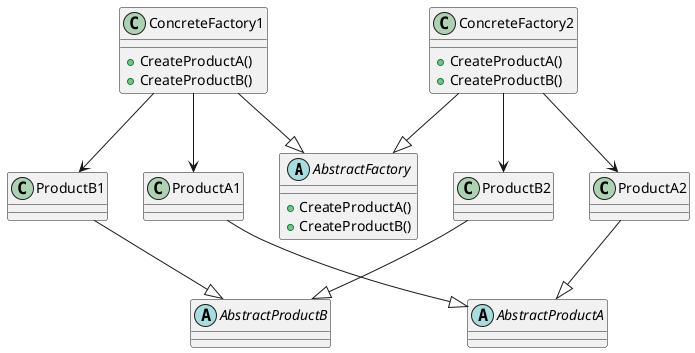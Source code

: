 @startuml
abstract class AbstractFactory{
    +CreateProductA()
    +CreateProductB()
}

class ConcreteFactory1{
    +CreateProductA()
    +CreateProductB()
}

class ConcreteFactory2{
    +CreateProductA()
    +CreateProductB()
}

ConcreteFactory1 --|> AbstractFactory
ConcreteFactory2 --|> AbstractFactory

Abstract class AbstractProductA
Abstract class AbstractProductB

class ProductA1
class ProductA2
class ProductB1
class ProductB2

ProductA1 --|> AbstractProductA
ProductA2 --|> AbstractProductA

ProductB1 --|> AbstractProductB
ProductB2 --|> AbstractProductB

ConcreteFactory1 --> ProductA1
ConcreteFactory1 --> ProductB1

ConcreteFactory2 --> ProductA2
ConcreteFactory2 --> ProductB2
@enduml